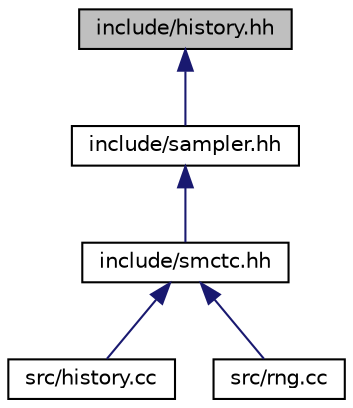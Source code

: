 digraph "include/history.hh"
{
 // LATEX_PDF_SIZE
  edge [fontname="Helvetica",fontsize="10",labelfontname="Helvetica",labelfontsize="10"];
  node [fontname="Helvetica",fontsize="10",shape=record];
  Node1 [label="include/history.hh",height=0.2,width=0.4,color="black", fillcolor="grey75", style="filled", fontcolor="black",tooltip="Classes and function related to the history of the sampler."];
  Node1 -> Node2 [dir="back",color="midnightblue",fontsize="10",style="solid"];
  Node2 [label="include/sampler.hh",height=0.2,width=0.4,color="black", fillcolor="white", style="filled",URL="$sampler_8hh.html",tooltip="Defines the overall sampler object."];
  Node2 -> Node3 [dir="back",color="midnightblue",fontsize="10",style="solid"];
  Node3 [label="include/smctc.hh",height=0.2,width=0.4,color="black", fillcolor="white", style="filled",URL="$smctc_8hh.html",tooltip="The main header file for SMCTC."];
  Node3 -> Node4 [dir="back",color="midnightblue",fontsize="10",style="solid"];
  Node4 [label="src/history.cc",height=0.2,width=0.4,color="black", fillcolor="white", style="filled",URL="$history_8cc.html",tooltip="This file contains the untemplated functions used for storing the history of the system."];
  Node3 -> Node5 [dir="back",color="midnightblue",fontsize="10",style="solid"];
  Node5 [label="src/rng.cc",height=0.2,width=0.4,color="black", fillcolor="white", style="filled",URL="$rng_8cc.html",tooltip="This file contains the untemplated functions used for dealing with random number generation."];
}
